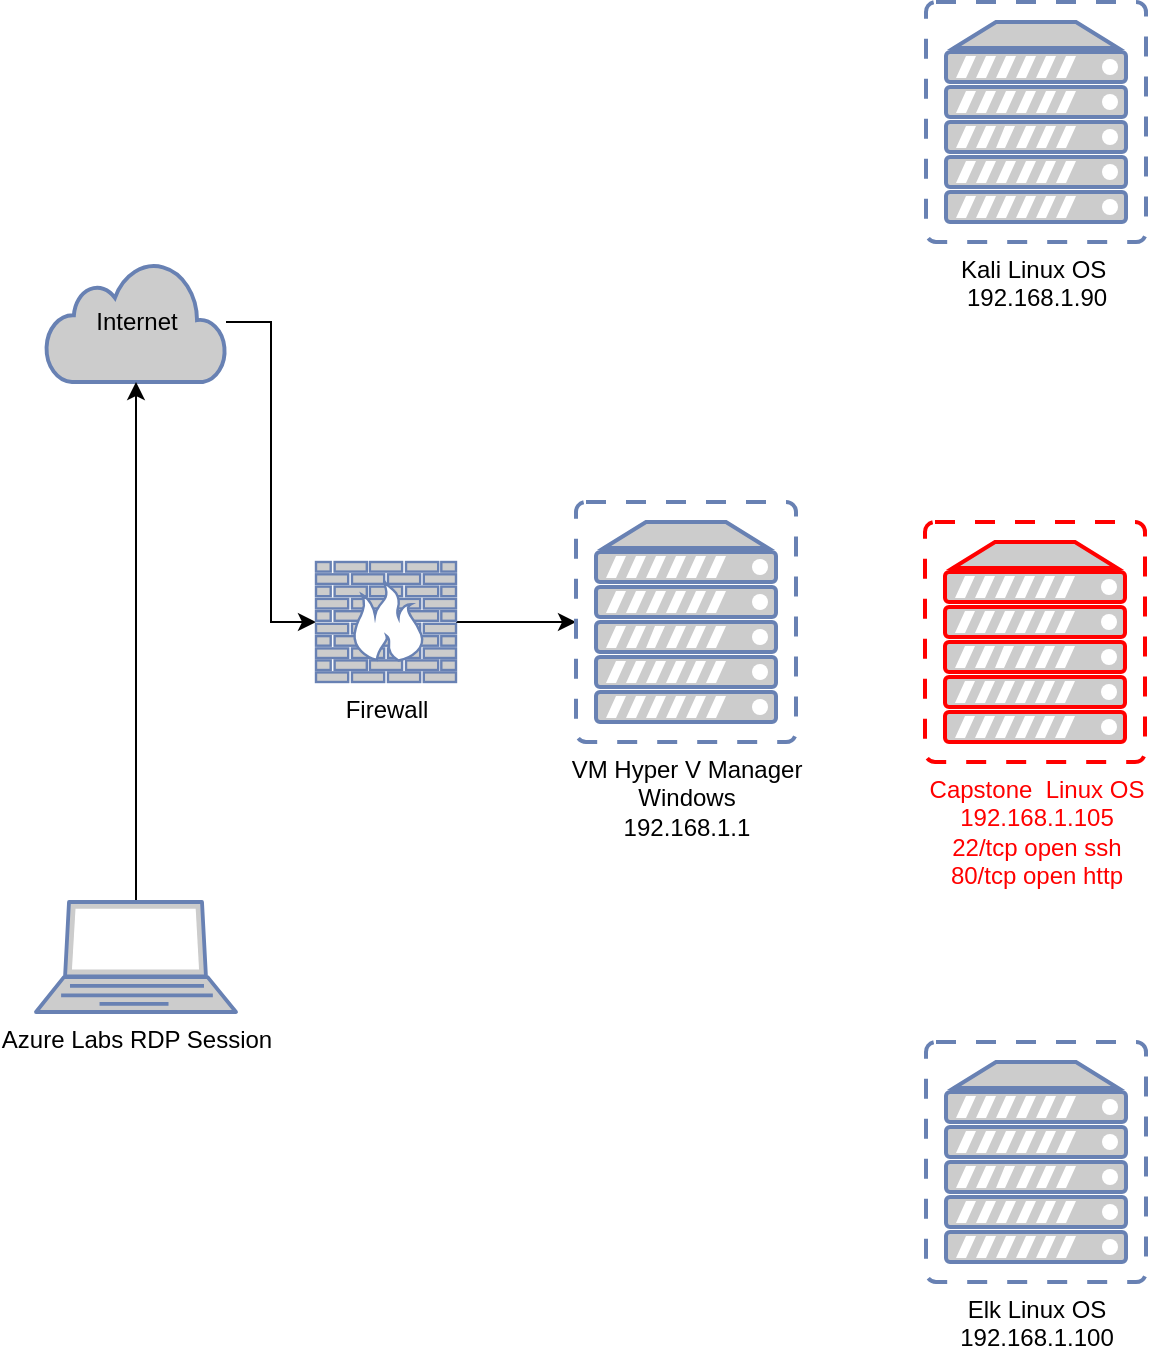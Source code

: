 <mxfile version="15.9.5" type="github">
  <diagram id="l8hXMBHkgcEJcSW0mbfh" name="Page-1">
    <mxGraphModel dx="850" dy="1113" grid="1" gridSize="10" guides="1" tooltips="1" connect="1" arrows="1" fold="1" page="1" pageScale="1" pageWidth="1169" pageHeight="827" math="0" shadow="0">
      <root>
        <mxCell id="0" />
        <mxCell id="1" parent="0" />
        <mxCell id="E90aWn3OxtCnrGCD0haa-7" style="edgeStyle=orthogonalEdgeStyle;rounded=0;orthogonalLoop=1;jettySize=auto;html=1;entryX=0;entryY=0.5;entryDx=0;entryDy=0;entryPerimeter=0;fontColor=#000000;" edge="1" parent="1" source="E90aWn3OxtCnrGCD0haa-1" target="E90aWn3OxtCnrGCD0haa-6">
          <mxGeometry relative="1" as="geometry" />
        </mxCell>
        <mxCell id="E90aWn3OxtCnrGCD0haa-1" value="&lt;font color=&quot;#000000&quot;&gt;Internet&lt;/font&gt;" style="html=1;outlineConnect=0;fillColor=#CCCCCC;strokeColor=#6881B3;gradientColor=none;gradientDirection=north;strokeWidth=2;shape=mxgraph.networks.cloud;fontColor=#ffffff;" vertex="1" parent="1">
          <mxGeometry x="145" y="200" width="90" height="60" as="geometry" />
        </mxCell>
        <mxCell id="E90aWn3OxtCnrGCD0haa-5" value="" style="edgeStyle=orthogonalEdgeStyle;rounded=0;orthogonalLoop=1;jettySize=auto;html=1;fontColor=#000000;" edge="1" parent="1" source="E90aWn3OxtCnrGCD0haa-2" target="E90aWn3OxtCnrGCD0haa-1">
          <mxGeometry relative="1" as="geometry" />
        </mxCell>
        <mxCell id="E90aWn3OxtCnrGCD0haa-2" value="&lt;font color=&quot;#000000&quot;&gt;Azure Labs RDP Session&lt;/font&gt;" style="fontColor=#0066CC;verticalAlign=top;verticalLabelPosition=bottom;labelPosition=center;align=center;html=1;outlineConnect=0;fillColor=#CCCCCC;strokeColor=#6881B3;gradientColor=none;gradientDirection=north;strokeWidth=2;shape=mxgraph.networks.laptop;" vertex="1" parent="1">
          <mxGeometry x="140" y="520" width="100" height="55" as="geometry" />
        </mxCell>
        <mxCell id="E90aWn3OxtCnrGCD0haa-10" value="" style="edgeStyle=orthogonalEdgeStyle;rounded=0;orthogonalLoop=1;jettySize=auto;html=1;fontColor=#000000;" edge="1" parent="1" source="E90aWn3OxtCnrGCD0haa-6" target="E90aWn3OxtCnrGCD0haa-9">
          <mxGeometry relative="1" as="geometry" />
        </mxCell>
        <mxCell id="E90aWn3OxtCnrGCD0haa-6" value="&lt;font color=&quot;#000000&quot;&gt;Firewall&lt;/font&gt;" style="fontColor=#0066CC;verticalAlign=top;verticalLabelPosition=bottom;labelPosition=center;align=center;html=1;outlineConnect=0;fillColor=#CCCCCC;strokeColor=#6881B3;gradientColor=none;gradientDirection=north;strokeWidth=2;shape=mxgraph.networks.firewall;" vertex="1" parent="1">
          <mxGeometry x="280" y="350" width="70" height="60" as="geometry" />
        </mxCell>
        <mxCell id="E90aWn3OxtCnrGCD0haa-9" value="&lt;font color=&quot;#000000&quot;&gt;VM Hyper V Manager&lt;br&gt;Windows&lt;br&gt;192.168.1.1&lt;br&gt;&lt;/font&gt;" style="fontColor=#0066CC;verticalAlign=top;verticalLabelPosition=bottom;labelPosition=center;align=center;html=1;outlineConnect=0;fillColor=#CCCCCC;strokeColor=#6881B3;gradientColor=none;gradientDirection=north;strokeWidth=2;shape=mxgraph.networks.virtual_server;" vertex="1" parent="1">
          <mxGeometry x="410" y="320" width="110" height="120" as="geometry" />
        </mxCell>
        <mxCell id="E90aWn3OxtCnrGCD0haa-11" value="&lt;font color=&quot;#ff0000&quot;&gt;Capstone&amp;nbsp; Linux OS&lt;br&gt;192.168.1.105&lt;br&gt;22/tcp open ssh&lt;br&gt;80/tcp open http&lt;br&gt;&lt;/font&gt;" style="fontColor=#0066CC;verticalAlign=top;verticalLabelPosition=bottom;labelPosition=center;align=center;html=1;outlineConnect=0;fillColor=#CCCCCC;strokeColor=#FF0000;gradientColor=none;gradientDirection=north;strokeWidth=2;shape=mxgraph.networks.virtual_server;" vertex="1" parent="1">
          <mxGeometry x="584.5" y="330" width="110" height="120" as="geometry" />
        </mxCell>
        <mxCell id="E90aWn3OxtCnrGCD0haa-12" value="&lt;font color=&quot;#000000&quot;&gt;Kali Linux OS&amp;nbsp;&lt;br&gt;192.168.1.90&lt;br&gt;&lt;/font&gt;" style="fontColor=#0066CC;verticalAlign=top;verticalLabelPosition=bottom;labelPosition=center;align=center;html=1;outlineConnect=0;fillColor=#CCCCCC;strokeColor=#6881B3;gradientColor=none;gradientDirection=north;strokeWidth=2;shape=mxgraph.networks.virtual_server;" vertex="1" parent="1">
          <mxGeometry x="585" y="70" width="110" height="120" as="geometry" />
        </mxCell>
        <mxCell id="E90aWn3OxtCnrGCD0haa-13" value="&lt;font color=&quot;#000000&quot;&gt;Elk Linux OS&lt;br&gt;192.168.1.100&lt;br&gt;&lt;/font&gt;" style="fontColor=#0066CC;verticalAlign=top;verticalLabelPosition=bottom;labelPosition=center;align=center;html=1;outlineConnect=0;fillColor=#CCCCCC;strokeColor=#6881B3;gradientColor=none;gradientDirection=north;strokeWidth=2;shape=mxgraph.networks.virtual_server;" vertex="1" parent="1">
          <mxGeometry x="585" y="590" width="110" height="120" as="geometry" />
        </mxCell>
      </root>
    </mxGraphModel>
  </diagram>
</mxfile>
